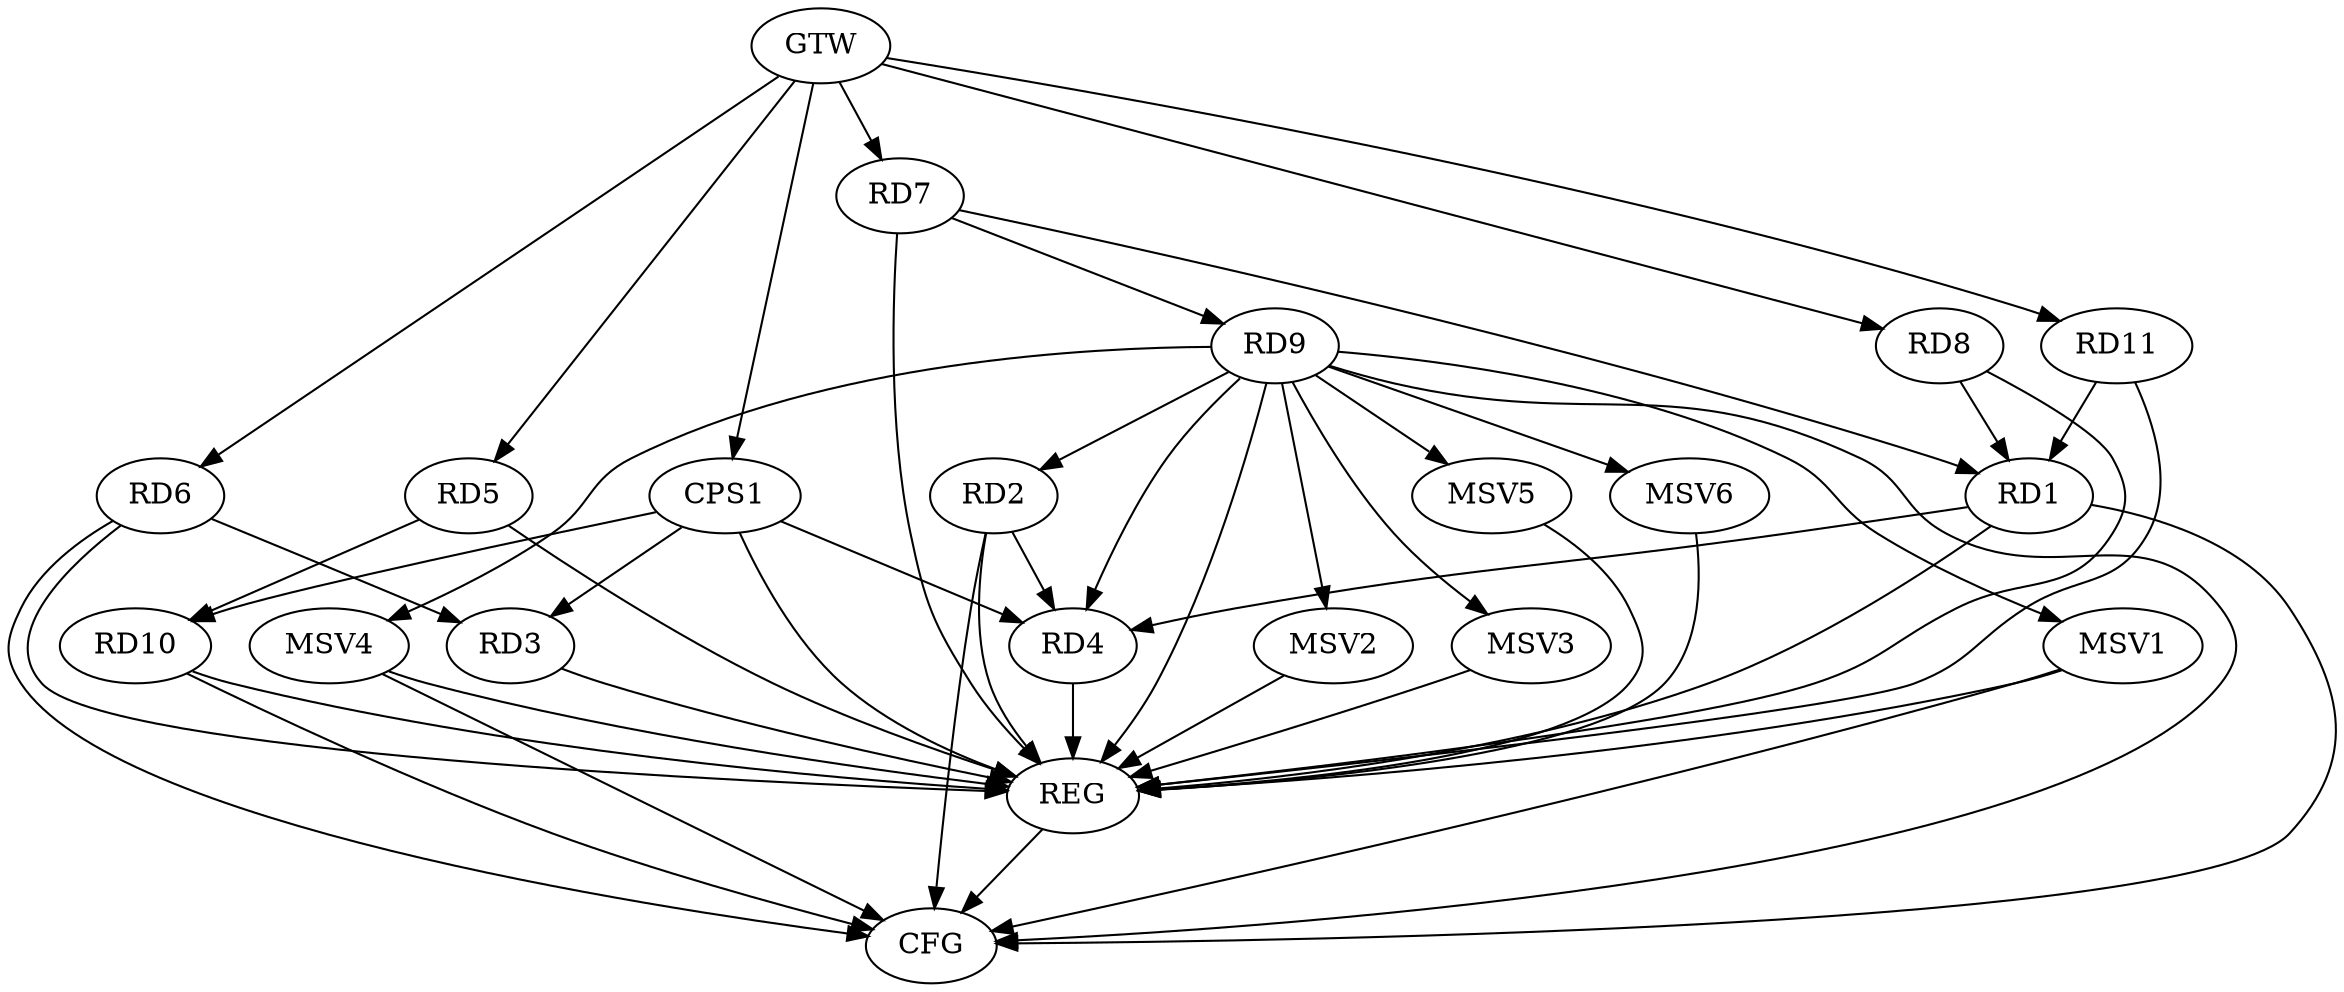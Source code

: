 strict digraph G {
  RD1 [ label="RD1" ];
  RD2 [ label="RD2" ];
  RD3 [ label="RD3" ];
  RD4 [ label="RD4" ];
  RD5 [ label="RD5" ];
  RD6 [ label="RD6" ];
  RD7 [ label="RD7" ];
  RD8 [ label="RD8" ];
  RD9 [ label="RD9" ];
  RD10 [ label="RD10" ];
  RD11 [ label="RD11" ];
  CPS1 [ label="CPS1" ];
  GTW [ label="GTW" ];
  REG [ label="REG" ];
  CFG [ label="CFG" ];
  MSV1 [ label="MSV1" ];
  MSV2 [ label="MSV2" ];
  MSV3 [ label="MSV3" ];
  MSV4 [ label="MSV4" ];
  MSV5 [ label="MSV5" ];
  MSV6 [ label="MSV6" ];
  RD1 -> RD4;
  RD7 -> RD1;
  RD8 -> RD1;
  RD11 -> RD1;
  RD2 -> RD4;
  RD9 -> RD2;
  RD6 -> RD3;
  RD9 -> RD4;
  RD5 -> RD10;
  RD7 -> RD9;
  CPS1 -> RD3;
  CPS1 -> RD4;
  CPS1 -> RD10;
  GTW -> RD5;
  GTW -> RD6;
  GTW -> RD7;
  GTW -> RD8;
  GTW -> RD11;
  GTW -> CPS1;
  RD1 -> REG;
  RD2 -> REG;
  RD3 -> REG;
  RD4 -> REG;
  RD5 -> REG;
  RD6 -> REG;
  RD7 -> REG;
  RD8 -> REG;
  RD9 -> REG;
  RD10 -> REG;
  RD11 -> REG;
  CPS1 -> REG;
  RD10 -> CFG;
  RD2 -> CFG;
  RD6 -> CFG;
  RD9 -> CFG;
  RD1 -> CFG;
  REG -> CFG;
  RD9 -> MSV1;
  MSV1 -> REG;
  MSV1 -> CFG;
  RD9 -> MSV2;
  MSV2 -> REG;
  RD9 -> MSV3;
  MSV3 -> REG;
  RD9 -> MSV4;
  MSV4 -> REG;
  MSV4 -> CFG;
  RD9 -> MSV5;
  RD9 -> MSV6;
  MSV5 -> REG;
  MSV6 -> REG;
}
